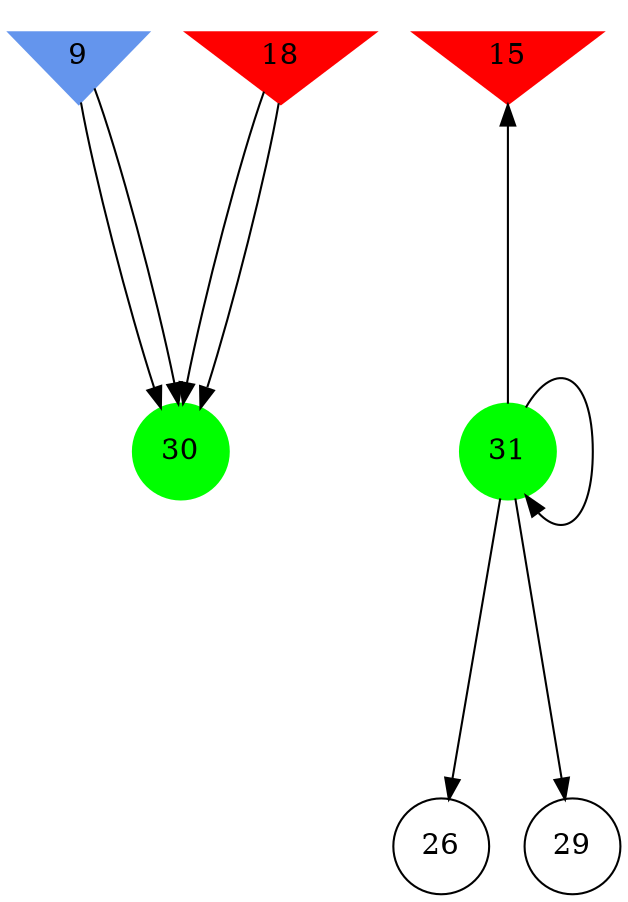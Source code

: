 digraph brain {
	ranksep=2.0;
	9 [shape=invtriangle,style=filled,color=cornflowerblue];
	15 [shape=invtriangle,style=filled,color=red];
	18 [shape=invtriangle,style=filled,color=red];
	26 [shape=circle,color=black];
	29 [shape=circle,color=black];
	30 [shape=circle,style=filled,color=green];
	31 [shape=circle,style=filled,color=green];
	31	->	15;
	31	->	26;
	31	->	29;
	31	->	31;
	18	->	30;
	18	->	30;
	9	->	30;
	9	->	30;
	{ rank=same; 9; 15; 18; }
	{ rank=same; 26; 29; }
	{ rank=same; 30; 31; }
}
